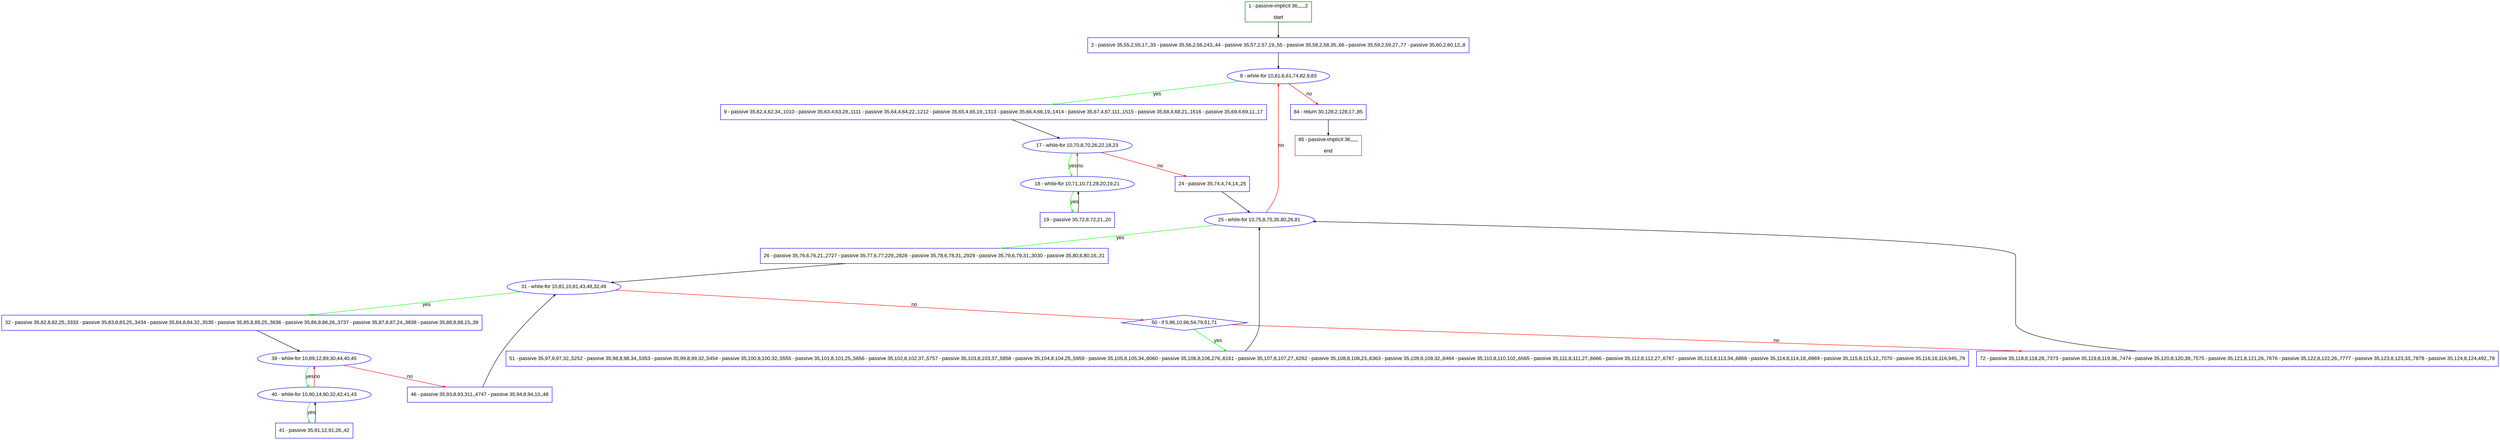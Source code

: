 digraph "" {
  graph [pack="true", label="", fontsize="12", packmode="clust", fontname="Arial", fillcolor="#FFFFCC", bgcolor="white", style="rounded,filled", compound="true"];
  node [node_initialized="no", label="", color="grey", fontsize="12", fillcolor="white", fontname="Arial", style="filled", shape="rectangle", compound="true", fixedsize="false"];
  edge [fontcolor="black", arrowhead="normal", arrowtail="none", arrowsize="0.5", ltail="", label="", color="black", fontsize="12", lhead="", fontname="Arial", dir="forward", compound="true"];
  __N1 [label="2 - passive 35,55,2,55,17,,33 - passive 35,56,2,56,243,,44 - passive 35,57,2,57,19,,55 - passive 35,58,2,58,35,,66 - passive 35,59,2,59,27,,77 - passive 35,60,2,60,12,,8", color="#0000ff", fillcolor="#ffffff", style="filled", shape="box"];
  __N2 [label="1 - passive-implicit 36,,,,,,2\n\nstart", color="#006400", fillcolor="#ffffff", style="filled", shape="box"];
  __N3 [label="8 - while-for 10,61,6,61,74,82,9,83", color="#0000ff", fillcolor="#ffffff", style="filled", shape="oval"];
  __N4 [label="9 - passive 35,62,4,62,34,,1010 - passive 35,63,4,63,28,,1111 - passive 35,64,4,64,22,,1212 - passive 35,65,4,65,19,,1313 - passive 35,66,4,66,19,,1414 - passive 35,67,4,67,111,,1515 - passive 35,68,4,68,21,,1616 - passive 35,69,4,69,11,,17", color="#0000ff", fillcolor="#ffffff", style="filled", shape="box"];
  __N5 [label="84 - return 30,128,2,128,17,,85", color="#0000ff", fillcolor="#ffffff", style="filled", shape="box"];
  __N6 [label="17 - while-for 10,70,8,70,26,22,18,23", color="#0000ff", fillcolor="#ffffff", style="filled", shape="oval"];
  __N7 [label="18 - while-for 10,71,10,71,28,20,19,21", color="#0000ff", fillcolor="#ffffff", style="filled", shape="oval"];
  __N8 [label="24 - passive 35,74,4,74,14,,25", color="#0000ff", fillcolor="#ffffff", style="filled", shape="box"];
  __N9 [label="19 - passive 35,72,8,72,21,,20", color="#0000ff", fillcolor="#ffffff", style="filled", shape="box"];
  __N10 [label="25 - while-for 10,75,8,75,35,80,26,81", color="#0000ff", fillcolor="#ffffff", style="filled", shape="oval"];
  __N11 [label="26 - passive 35,76,6,76,21,,2727 - passive 35,77,6,77,229,,2828 - passive 35,78,6,78,31,,2929 - passive 35,79,6,79,31,,3030 - passive 35,80,6,80,16,,31", color="#0000ff", fillcolor="#ffffff", style="filled", shape="box"];
  __N12 [label="31 - while-for 10,81,10,81,43,48,32,49", color="#0000ff", fillcolor="#ffffff", style="filled", shape="oval"];
  __N13 [label="32 - passive 35,82,8,82,25,,3333 - passive 35,83,8,83,25,,3434 - passive 35,84,8,84,32,,3535 - passive 35,85,8,85,25,,3636 - passive 35,86,8,86,26,,3737 - passive 35,87,8,87,24,,3838 - passive 35,88,8,88,15,,39", color="#0000ff", fillcolor="#ffffff", style="filled", shape="box"];
  __N14 [label="50 - if 5,96,10,96,54,79,51,71", color="#0000ff", fillcolor="#ffffff", style="filled", shape="diamond"];
  __N15 [label="39 - while-for 10,89,12,89,30,44,40,45", color="#0000ff", fillcolor="#ffffff", style="filled", shape="oval"];
  __N16 [label="40 - while-for 10,90,14,90,32,42,41,43", color="#0000ff", fillcolor="#ffffff", style="filled", shape="oval"];
  __N17 [label="46 - passive 35,93,8,93,311,,4747 - passive 35,94,8,94,10,,48", color="#0000ff", fillcolor="#ffffff", style="filled", shape="box"];
  __N18 [label="41 - passive 35,91,12,91,26,,42", color="#0000ff", fillcolor="#ffffff", style="filled", shape="box"];
  __N19 [label="51 - passive 35,97,8,97,32,,5252 - passive 35,98,8,98,34,,5353 - passive 35,99,8,99,32,,5454 - passive 35,100,8,100,32,,5555 - passive 35,101,8,101,25,,5656 - passive 35,102,8,102,37,,5757 - passive 35,103,8,103,37,,5858 - passive 35,104,8,104,25,,5959 - passive 35,105,8,105,34,,6060 - passive 35,106,8,106,276,,6161 - passive 35,107,8,107,27,,6262 - passive 35,108,8,108,23,,6363 - passive 35,109,8,109,32,,6464 - passive 35,110,8,110,102,,6565 - passive 35,111,8,111,27,,6666 - passive 35,112,8,112,27,,6767 - passive 35,113,8,113,34,,6868 - passive 35,114,8,114,18,,6969 - passive 35,115,8,115,12,,7070 - passive 35,116,16,116,945,,79", color="#0000ff", fillcolor="#ffffff", style="filled", shape="box"];
  __N20 [label="72 - passive 35,118,8,118,28,,7373 - passive 35,119,8,119,36,,7474 - passive 35,120,8,120,39,,7575 - passive 35,121,8,121,26,,7676 - passive 35,122,8,122,26,,7777 - passive 35,123,8,123,33,,7878 - passive 35,124,8,124,492,,79", color="#0000ff", fillcolor="#ffffff", style="filled", shape="box"];
  __N21 [label="85 - passive-implicit 36,,,,,,\n\nend", color="#a52a2a", fillcolor="#ffffff", style="filled", shape="box"];
  __N2 -> __N1 [arrowhead="normal", arrowtail="none", color="#000000", label="", dir="forward"];
  __N1 -> __N3 [arrowhead="normal", arrowtail="none", color="#000000", label="", dir="forward"];
  __N3 -> __N4 [arrowhead="normal", arrowtail="none", color="#00ff00", label="yes", dir="forward"];
  __N3 -> __N5 [arrowhead="normal", arrowtail="none", color="#ff0000", label="no", dir="forward"];
  __N4 -> __N6 [arrowhead="normal", arrowtail="none", color="#000000", label="", dir="forward"];
  __N6 -> __N7 [arrowhead="normal", arrowtail="none", color="#00ff00", label="yes", dir="forward"];
  __N7 -> __N6 [arrowhead="normal", arrowtail="none", color="#ff0000", label="no", dir="forward"];
  __N6 -> __N8 [arrowhead="normal", arrowtail="none", color="#ff0000", label="no", dir="forward"];
  __N7 -> __N9 [arrowhead="normal", arrowtail="none", color="#00ff00", label="yes", dir="forward"];
  __N9 -> __N7 [arrowhead="normal", arrowtail="none", color="#000000", label="", dir="forward"];
  __N8 -> __N10 [arrowhead="normal", arrowtail="none", color="#000000", label="", dir="forward"];
  __N10 -> __N3 [arrowhead="normal", arrowtail="none", color="#ff0000", label="no", dir="forward"];
  __N10 -> __N11 [arrowhead="normal", arrowtail="none", color="#00ff00", label="yes", dir="forward"];
  __N11 -> __N12 [arrowhead="normal", arrowtail="none", color="#000000", label="", dir="forward"];
  __N12 -> __N13 [arrowhead="normal", arrowtail="none", color="#00ff00", label="yes", dir="forward"];
  __N12 -> __N14 [arrowhead="normal", arrowtail="none", color="#ff0000", label="no", dir="forward"];
  __N13 -> __N15 [arrowhead="normal", arrowtail="none", color="#000000", label="", dir="forward"];
  __N15 -> __N16 [arrowhead="normal", arrowtail="none", color="#00ff00", label="yes", dir="forward"];
  __N16 -> __N15 [arrowhead="normal", arrowtail="none", color="#ff0000", label="no", dir="forward"];
  __N15 -> __N17 [arrowhead="normal", arrowtail="none", color="#ff0000", label="no", dir="forward"];
  __N16 -> __N18 [arrowhead="normal", arrowtail="none", color="#00ff00", label="yes", dir="forward"];
  __N18 -> __N16 [arrowhead="normal", arrowtail="none", color="#000000", label="", dir="forward"];
  __N17 -> __N12 [arrowhead="normal", arrowtail="none", color="#000000", label="", dir="forward"];
  __N14 -> __N19 [arrowhead="normal", arrowtail="none", color="#00ff00", label="yes", dir="forward"];
  __N14 -> __N20 [arrowhead="normal", arrowtail="none", color="#ff0000", label="no", dir="forward"];
  __N19 -> __N10 [arrowhead="normal", arrowtail="none", color="#000000", label="", dir="forward"];
  __N20 -> __N10 [arrowhead="normal", arrowtail="none", color="#000000", label="", dir="forward"];
  __N5 -> __N21 [arrowhead="normal", arrowtail="none", color="#000000", label="", dir="forward"];
}
